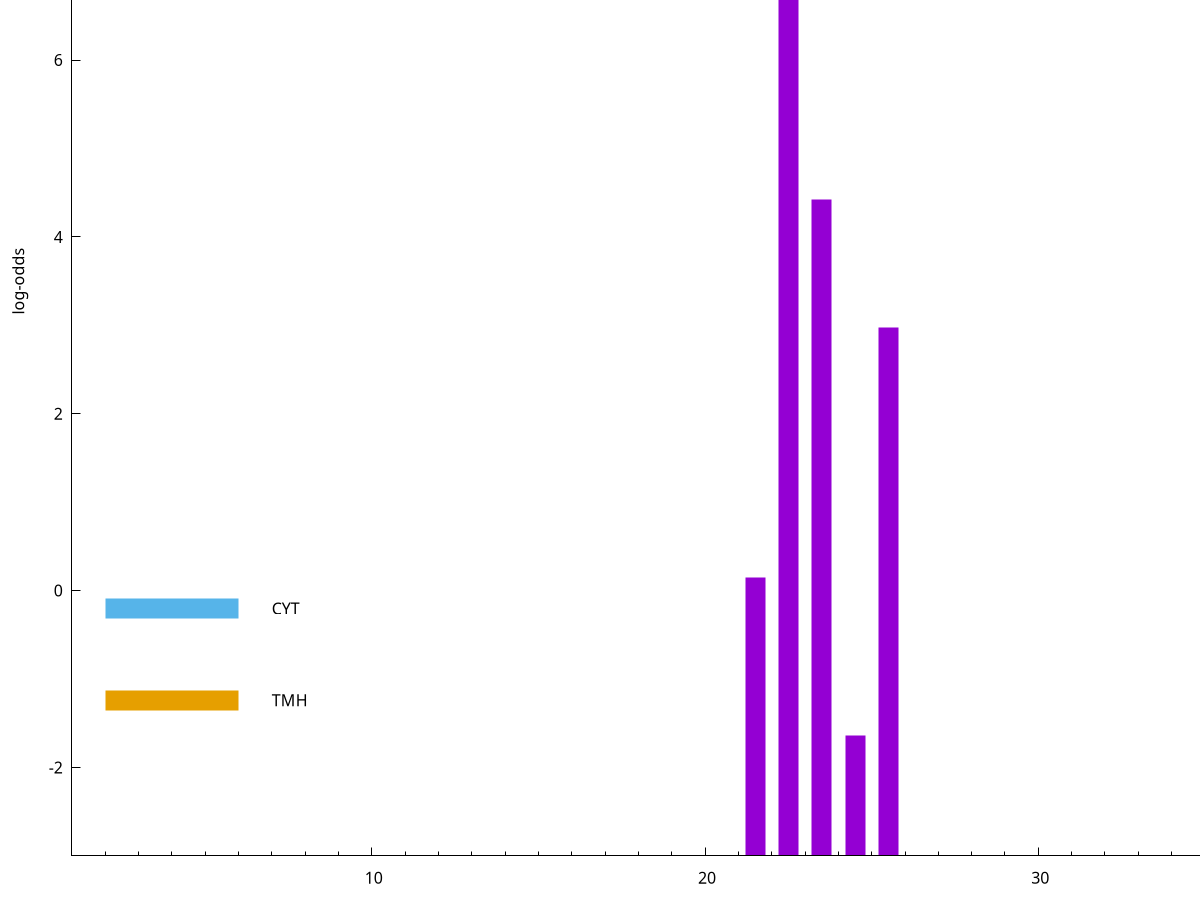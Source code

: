 set title "LipoP predictions for SRR5666395.gff"
set size 2., 1.4
set xrange [1:70] 
set mxtics 10
set yrange [-3:10]
set y2range [0:13]
set ylabel "log-odds"
set term postscript eps color solid "Helvetica" 30
set output "SRR5666395.gff1.eps"
set arrow from 2,7.61175 to 6,7.61175 nohead lt 1 lw 20
set label "SpI" at 7,7.61175
set arrow from 2,-0.200913 to 6,-0.200913 nohead lt 3 lw 20
set label "CYT" at 7,-0.200913
set arrow from 2,-1.24039 to 6,-1.24039 nohead lt 4 lw 20
set label "TMH" at 7,-1.24039
set arrow from 2,7.61175 to 6,7.61175 nohead lt 1 lw 20
set label "SpI" at 7,7.61175
# NOTE: The scores below are the log-odds scores with the threshold
# NOTE: subtracted (a hack to make gnuplot make the histogram all
# NOTE: look nice).
plot "-" axes x1y2 title "" with impulses lt 1 lw 20
22.500000 10.365710
23.500000 7.418690
25.500000 5.969980
21.500000 3.142880
24.500000 1.356120
e
exit
